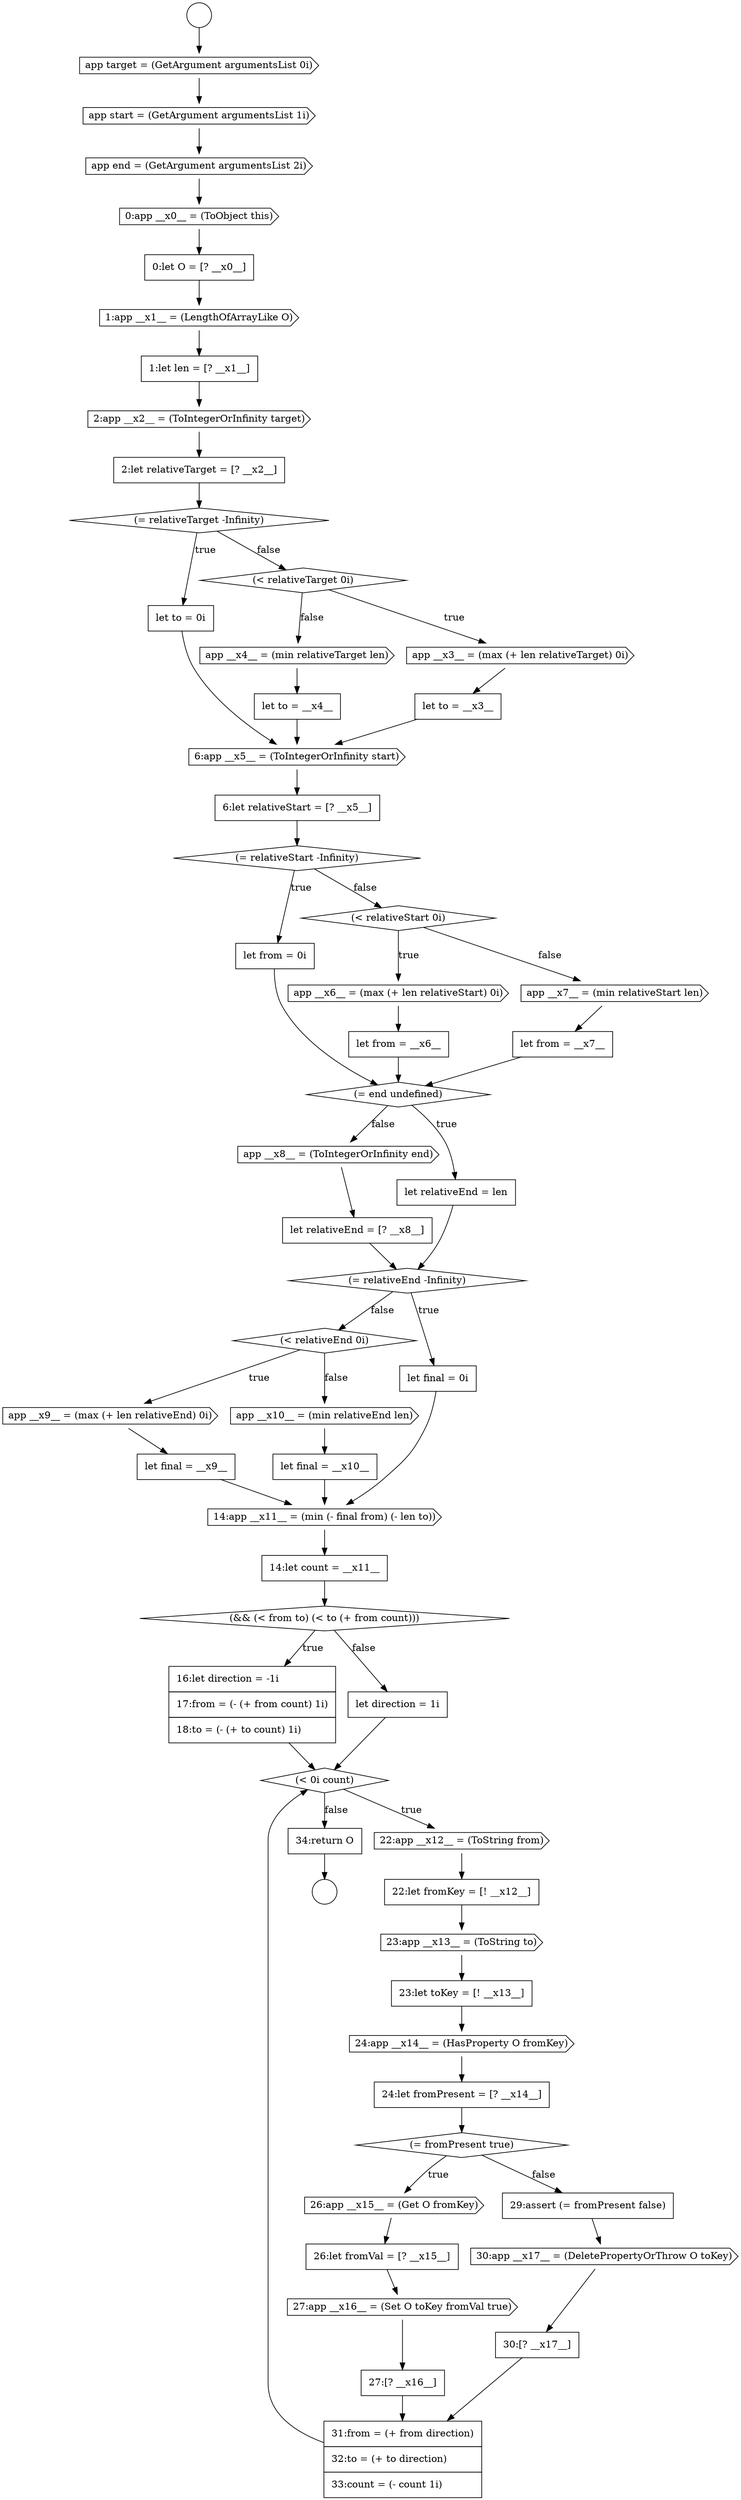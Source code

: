 digraph {
  node16118 [shape=none, margin=0, label=<<font color="black">
    <table border="0" cellborder="1" cellspacing="0" cellpadding="10">
      <tr><td align="left">let relativeEnd = [? __x8__]</td></tr>
    </table>
  </font>> color="black" fillcolor="white" style=filled]
  node16146 [shape=none, margin=0, label=<<font color="black">
    <table border="0" cellborder="1" cellspacing="0" cellpadding="10">
      <tr><td align="left">31:from = (+ from direction)</td></tr>
      <tr><td align="left">32:to = (+ to direction)</td></tr>
      <tr><td align="left">33:count = (- count 1i)</td></tr>
    </table>
  </font>> color="black" fillcolor="white" style=filled]
  node16114 [shape=none, margin=0, label=<<font color="black">
    <table border="0" cellborder="1" cellspacing="0" cellpadding="10">
      <tr><td align="left">let from = __x7__</td></tr>
    </table>
  </font>> color="black" fillcolor="white" style=filled]
  node16123 [shape=none, margin=0, label=<<font color="black">
    <table border="0" cellborder="1" cellspacing="0" cellpadding="10">
      <tr><td align="left">let final = __x9__</td></tr>
    </table>
  </font>> color="black" fillcolor="white" style=filled]
  node16122 [shape=cds, label=<<font color="black">app __x9__ = (max (+ len relativeEnd) 0i)</font>> color="black" fillcolor="white" style=filled]
  node16126 [shape=cds, label=<<font color="black">14:app __x11__ = (min (- final from) (- len to))</font>> color="black" fillcolor="white" style=filled]
  node16121 [shape=diamond, label=<<font color="black">(&lt; relativeEnd 0i)</font>> color="black" fillcolor="white" style=filled]
  node16117 [shape=cds, label=<<font color="black">app __x8__ = (ToIntegerOrInfinity end)</font>> color="black" fillcolor="white" style=filled]
  node16125 [shape=none, margin=0, label=<<font color="black">
    <table border="0" cellborder="1" cellspacing="0" cellpadding="10">
      <tr><td align="left">let final = __x10__</td></tr>
    </table>
  </font>> color="black" fillcolor="white" style=filled]
  node16137 [shape=none, margin=0, label=<<font color="black">
    <table border="0" cellborder="1" cellspacing="0" cellpadding="10">
      <tr><td align="left">24:let fromPresent = [? __x14__]</td></tr>
    </table>
  </font>> color="black" fillcolor="white" style=filled]
  node16092 [shape=cds, label=<<font color="black">app end = (GetArgument argumentsList 2i)</font>> color="black" fillcolor="white" style=filled]
  node16103 [shape=none, margin=0, label=<<font color="black">
    <table border="0" cellborder="1" cellspacing="0" cellpadding="10">
      <tr><td align="left">let to = __x3__</td></tr>
    </table>
  </font>> color="black" fillcolor="white" style=filled]
  node16124 [shape=cds, label=<<font color="black">app __x10__ = (min relativeEnd len)</font>> color="black" fillcolor="white" style=filled]
  node16135 [shape=none, margin=0, label=<<font color="black">
    <table border="0" cellborder="1" cellspacing="0" cellpadding="10">
      <tr><td align="left">23:let toKey = [! __x13__]</td></tr>
    </table>
  </font>> color="black" fillcolor="white" style=filled]
  node16105 [shape=none, margin=0, label=<<font color="black">
    <table border="0" cellborder="1" cellspacing="0" cellpadding="10">
      <tr><td align="left">let to = __x4__</td></tr>
    </table>
  </font>> color="black" fillcolor="white" style=filled]
  node16141 [shape=cds, label=<<font color="black">27:app __x16__ = (Set O toKey fromVal true)</font>> color="black" fillcolor="white" style=filled]
  node16099 [shape=diamond, label=<<font color="black">(= relativeTarget -Infinity)</font>> color="black" fillcolor="white" style=filled]
  node16131 [shape=diamond, label=<<font color="black">(&lt; 0i count)</font>> color="black" fillcolor="white" style=filled]
  node16136 [shape=cds, label=<<font color="black">24:app __x14__ = (HasProperty O fromKey)</font>> color="black" fillcolor="white" style=filled]
  node16109 [shape=none, margin=0, label=<<font color="black">
    <table border="0" cellborder="1" cellspacing="0" cellpadding="10">
      <tr><td align="left">let from = 0i</td></tr>
    </table>
  </font>> color="black" fillcolor="white" style=filled]
  node16119 [shape=diamond, label=<<font color="black">(= relativeEnd -Infinity)</font>> color="black" fillcolor="white" style=filled]
  node16091 [shape=cds, label=<<font color="black">app start = (GetArgument argumentsList 1i)</font>> color="black" fillcolor="white" style=filled]
  node16104 [shape=cds, label=<<font color="black">app __x4__ = (min relativeTarget len)</font>> color="black" fillcolor="white" style=filled]
  node16140 [shape=none, margin=0, label=<<font color="black">
    <table border="0" cellborder="1" cellspacing="0" cellpadding="10">
      <tr><td align="left">26:let fromVal = [? __x15__]</td></tr>
    </table>
  </font>> color="black" fillcolor="white" style=filled]
  node16108 [shape=diamond, label=<<font color="black">(= relativeStart -Infinity)</font>> color="black" fillcolor="white" style=filled]
  node16144 [shape=cds, label=<<font color="black">30:app __x17__ = (DeletePropertyOrThrow O toKey)</font>> color="black" fillcolor="white" style=filled]
  node16147 [shape=none, margin=0, label=<<font color="black">
    <table border="0" cellborder="1" cellspacing="0" cellpadding="10">
      <tr><td align="left">34:return O</td></tr>
    </table>
  </font>> color="black" fillcolor="white" style=filled]
  node16127 [shape=none, margin=0, label=<<font color="black">
    <table border="0" cellborder="1" cellspacing="0" cellpadding="10">
      <tr><td align="left">14:let count = __x11__</td></tr>
    </table>
  </font>> color="black" fillcolor="white" style=filled]
  node16112 [shape=none, margin=0, label=<<font color="black">
    <table border="0" cellborder="1" cellspacing="0" cellpadding="10">
      <tr><td align="left">let from = __x6__</td></tr>
    </table>
  </font>> color="black" fillcolor="white" style=filled]
  node16132 [shape=cds, label=<<font color="black">22:app __x12__ = (ToString from)</font>> color="black" fillcolor="white" style=filled]
  node16115 [shape=diamond, label=<<font color="black">(= end undefined)</font>> color="black" fillcolor="white" style=filled]
  node16120 [shape=none, margin=0, label=<<font color="black">
    <table border="0" cellborder="1" cellspacing="0" cellpadding="10">
      <tr><td align="left">let final = 0i</td></tr>
    </table>
  </font>> color="black" fillcolor="white" style=filled]
  node16100 [shape=none, margin=0, label=<<font color="black">
    <table border="0" cellborder="1" cellspacing="0" cellpadding="10">
      <tr><td align="left">let to = 0i</td></tr>
    </table>
  </font>> color="black" fillcolor="white" style=filled]
  node16095 [shape=cds, label=<<font color="black">1:app __x1__ = (LengthOfArrayLike O)</font>> color="black" fillcolor="white" style=filled]
  node16133 [shape=none, margin=0, label=<<font color="black">
    <table border="0" cellborder="1" cellspacing="0" cellpadding="10">
      <tr><td align="left">22:let fromKey = [! __x12__]</td></tr>
    </table>
  </font>> color="black" fillcolor="white" style=filled]
  node16088 [shape=circle label=" " color="black" fillcolor="white" style=filled]
  node16107 [shape=none, margin=0, label=<<font color="black">
    <table border="0" cellborder="1" cellspacing="0" cellpadding="10">
      <tr><td align="left">6:let relativeStart = [? __x5__]</td></tr>
    </table>
  </font>> color="black" fillcolor="white" style=filled]
  node16090 [shape=cds, label=<<font color="black">app target = (GetArgument argumentsList 0i)</font>> color="black" fillcolor="white" style=filled]
  node16139 [shape=cds, label=<<font color="black">26:app __x15__ = (Get O fromKey)</font>> color="black" fillcolor="white" style=filled]
  node16128 [shape=diamond, label=<<font color="black">(&amp;&amp; (&lt; from to) (&lt; to (+ from count)))</font>> color="black" fillcolor="white" style=filled]
  node16101 [shape=diamond, label=<<font color="black">(&lt; relativeTarget 0i)</font>> color="black" fillcolor="white" style=filled]
  node16129 [shape=none, margin=0, label=<<font color="black">
    <table border="0" cellborder="1" cellspacing="0" cellpadding="10">
      <tr><td align="left">16:let direction = -1i</td></tr>
      <tr><td align="left">17:from = (- (+ from count) 1i)</td></tr>
      <tr><td align="left">18:to = (- (+ to count) 1i)</td></tr>
    </table>
  </font>> color="black" fillcolor="white" style=filled]
  node16116 [shape=none, margin=0, label=<<font color="black">
    <table border="0" cellborder="1" cellspacing="0" cellpadding="10">
      <tr><td align="left">let relativeEnd = len</td></tr>
    </table>
  </font>> color="black" fillcolor="white" style=filled]
  node16111 [shape=cds, label=<<font color="black">app __x6__ = (max (+ len relativeStart) 0i)</font>> color="black" fillcolor="white" style=filled]
  node16094 [shape=none, margin=0, label=<<font color="black">
    <table border="0" cellborder="1" cellspacing="0" cellpadding="10">
      <tr><td align="left">0:let O = [? __x0__]</td></tr>
    </table>
  </font>> color="black" fillcolor="white" style=filled]
  node16096 [shape=none, margin=0, label=<<font color="black">
    <table border="0" cellborder="1" cellspacing="0" cellpadding="10">
      <tr><td align="left">1:let len = [? __x1__]</td></tr>
    </table>
  </font>> color="black" fillcolor="white" style=filled]
  node16143 [shape=none, margin=0, label=<<font color="black">
    <table border="0" cellborder="1" cellspacing="0" cellpadding="10">
      <tr><td align="left">29:assert (= fromPresent false)</td></tr>
    </table>
  </font>> color="black" fillcolor="white" style=filled]
  node16089 [shape=circle label=" " color="black" fillcolor="white" style=filled]
  node16097 [shape=cds, label=<<font color="black">2:app __x2__ = (ToIntegerOrInfinity target)</font>> color="black" fillcolor="white" style=filled]
  node16106 [shape=cds, label=<<font color="black">6:app __x5__ = (ToIntegerOrInfinity start)</font>> color="black" fillcolor="white" style=filled]
  node16138 [shape=diamond, label=<<font color="black">(= fromPresent true)</font>> color="black" fillcolor="white" style=filled]
  node16102 [shape=cds, label=<<font color="black">app __x3__ = (max (+ len relativeTarget) 0i)</font>> color="black" fillcolor="white" style=filled]
  node16134 [shape=cds, label=<<font color="black">23:app __x13__ = (ToString to)</font>> color="black" fillcolor="white" style=filled]
  node16098 [shape=none, margin=0, label=<<font color="black">
    <table border="0" cellborder="1" cellspacing="0" cellpadding="10">
      <tr><td align="left">2:let relativeTarget = [? __x2__]</td></tr>
    </table>
  </font>> color="black" fillcolor="white" style=filled]
  node16130 [shape=none, margin=0, label=<<font color="black">
    <table border="0" cellborder="1" cellspacing="0" cellpadding="10">
      <tr><td align="left">let direction = 1i</td></tr>
    </table>
  </font>> color="black" fillcolor="white" style=filled]
  node16093 [shape=cds, label=<<font color="black">0:app __x0__ = (ToObject this)</font>> color="black" fillcolor="white" style=filled]
  node16113 [shape=cds, label=<<font color="black">app __x7__ = (min relativeStart len)</font>> color="black" fillcolor="white" style=filled]
  node16145 [shape=none, margin=0, label=<<font color="black">
    <table border="0" cellborder="1" cellspacing="0" cellpadding="10">
      <tr><td align="left">30:[? __x17__]</td></tr>
    </table>
  </font>> color="black" fillcolor="white" style=filled]
  node16110 [shape=diamond, label=<<font color="black">(&lt; relativeStart 0i)</font>> color="black" fillcolor="white" style=filled]
  node16142 [shape=none, margin=0, label=<<font color="black">
    <table border="0" cellborder="1" cellspacing="0" cellpadding="10">
      <tr><td align="left">27:[? __x16__]</td></tr>
    </table>
  </font>> color="black" fillcolor="white" style=filled]
  node16138 -> node16139 [label=<<font color="black">true</font>> color="black"]
  node16138 -> node16143 [label=<<font color="black">false</font>> color="black"]
  node16137 -> node16138 [ color="black"]
  node16125 -> node16126 [ color="black"]
  node16132 -> node16133 [ color="black"]
  node16123 -> node16126 [ color="black"]
  node16143 -> node16144 [ color="black"]
  node16106 -> node16107 [ color="black"]
  node16129 -> node16131 [ color="black"]
  node16107 -> node16108 [ color="black"]
  node16098 -> node16099 [ color="black"]
  node16102 -> node16103 [ color="black"]
  node16112 -> node16115 [ color="black"]
  node16101 -> node16102 [label=<<font color="black">true</font>> color="black"]
  node16101 -> node16104 [label=<<font color="black">false</font>> color="black"]
  node16146 -> node16131 [ color="black"]
  node16141 -> node16142 [ color="black"]
  node16134 -> node16135 [ color="black"]
  node16147 -> node16089 [ color="black"]
  node16127 -> node16128 [ color="black"]
  node16131 -> node16132 [label=<<font color="black">true</font>> color="black"]
  node16131 -> node16147 [label=<<font color="black">false</font>> color="black"]
  node16130 -> node16131 [ color="black"]
  node16133 -> node16134 [ color="black"]
  node16097 -> node16098 [ color="black"]
  node16118 -> node16119 [ color="black"]
  node16091 -> node16092 [ color="black"]
  node16145 -> node16146 [ color="black"]
  node16140 -> node16141 [ color="black"]
  node16126 -> node16127 [ color="black"]
  node16093 -> node16094 [ color="black"]
  node16144 -> node16145 [ color="black"]
  node16109 -> node16115 [ color="black"]
  node16121 -> node16122 [label=<<font color="black">true</font>> color="black"]
  node16121 -> node16124 [label=<<font color="black">false</font>> color="black"]
  node16114 -> node16115 [ color="black"]
  node16100 -> node16106 [ color="black"]
  node16108 -> node16109 [label=<<font color="black">true</font>> color="black"]
  node16108 -> node16110 [label=<<font color="black">false</font>> color="black"]
  node16142 -> node16146 [ color="black"]
  node16090 -> node16091 [ color="black"]
  node16115 -> node16116 [label=<<font color="black">true</font>> color="black"]
  node16115 -> node16117 [label=<<font color="black">false</font>> color="black"]
  node16094 -> node16095 [ color="black"]
  node16122 -> node16123 [ color="black"]
  node16103 -> node16106 [ color="black"]
  node16124 -> node16125 [ color="black"]
  node16117 -> node16118 [ color="black"]
  node16092 -> node16093 [ color="black"]
  node16111 -> node16112 [ color="black"]
  node16088 -> node16090 [ color="black"]
  node16105 -> node16106 [ color="black"]
  node16110 -> node16111 [label=<<font color="black">true</font>> color="black"]
  node16110 -> node16113 [label=<<font color="black">false</font>> color="black"]
  node16119 -> node16120 [label=<<font color="black">true</font>> color="black"]
  node16119 -> node16121 [label=<<font color="black">false</font>> color="black"]
  node16128 -> node16129 [label=<<font color="black">true</font>> color="black"]
  node16128 -> node16130 [label=<<font color="black">false</font>> color="black"]
  node16135 -> node16136 [ color="black"]
  node16113 -> node16114 [ color="black"]
  node16095 -> node16096 [ color="black"]
  node16116 -> node16119 [ color="black"]
  node16136 -> node16137 [ color="black"]
  node16096 -> node16097 [ color="black"]
  node16099 -> node16100 [label=<<font color="black">true</font>> color="black"]
  node16099 -> node16101 [label=<<font color="black">false</font>> color="black"]
  node16104 -> node16105 [ color="black"]
  node16120 -> node16126 [ color="black"]
  node16139 -> node16140 [ color="black"]
}

